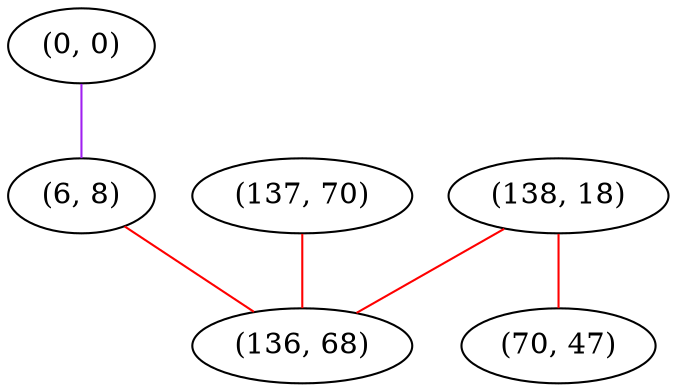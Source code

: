 graph "" {
"(0, 0)";
"(6, 8)";
"(137, 70)";
"(138, 18)";
"(70, 47)";
"(136, 68)";
"(0, 0)" -- "(6, 8)"  [color=purple, key=0, weight=4];
"(6, 8)" -- "(136, 68)"  [color=red, key=0, weight=1];
"(137, 70)" -- "(136, 68)"  [color=red, key=0, weight=1];
"(138, 18)" -- "(70, 47)"  [color=red, key=0, weight=1];
"(138, 18)" -- "(136, 68)"  [color=red, key=0, weight=1];
}
